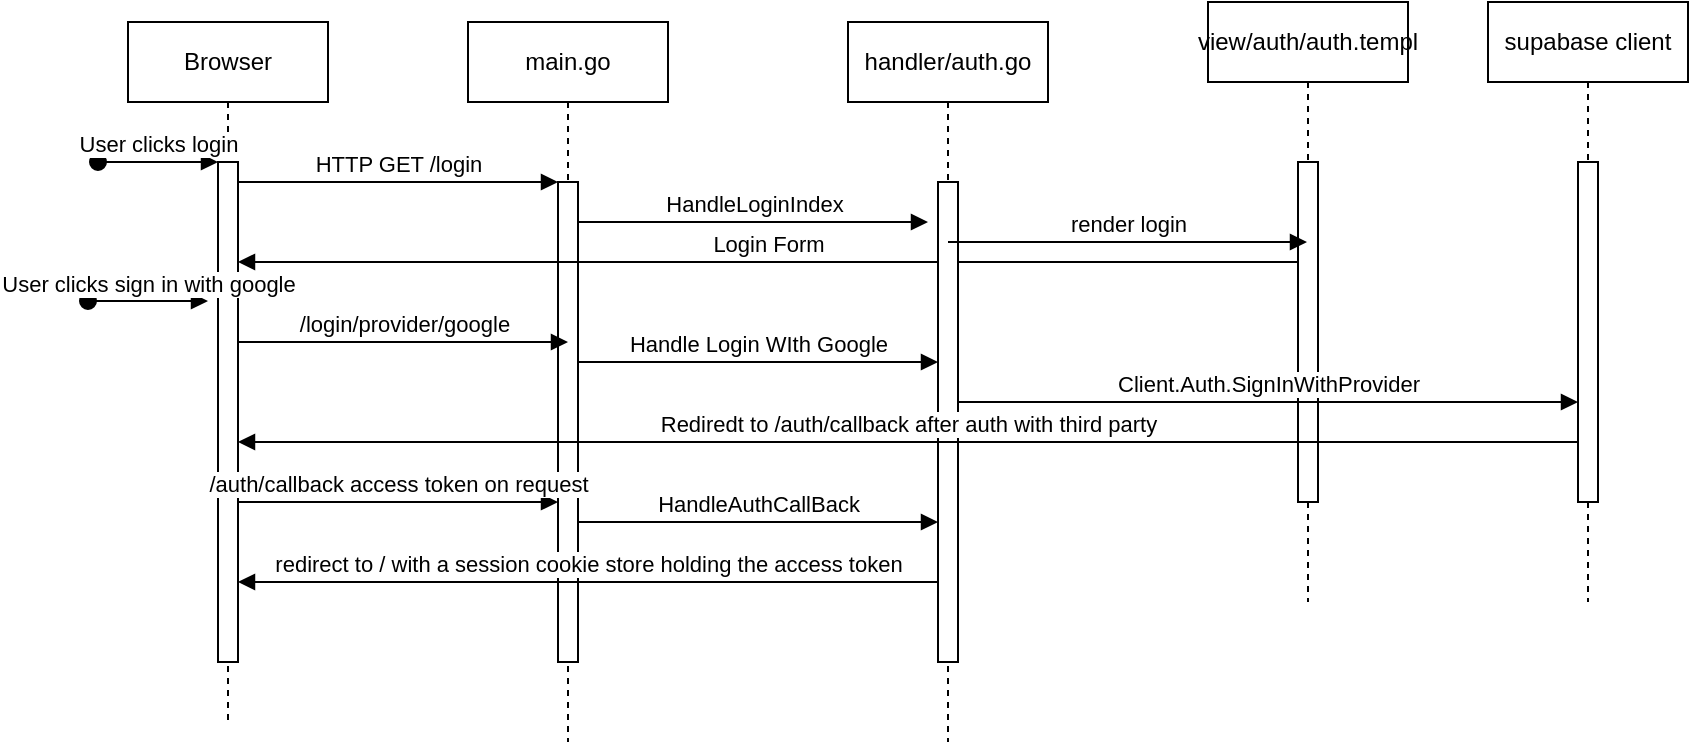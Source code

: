 <mxfile version="24.7.6">
  <diagram name="Page-1" id="2YBvvXClWsGukQMizWep">
    <mxGraphModel dx="725" dy="394" grid="1" gridSize="10" guides="1" tooltips="1" connect="1" arrows="1" fold="1" page="0" pageScale="1" pageWidth="850" pageHeight="1100" math="0" shadow="0">
      <root>
        <mxCell id="0" />
        <mxCell id="1" parent="0" />
        <mxCell id="aM9ryv3xv72pqoxQDRHE-1" value="Browser" style="shape=umlLifeline;perimeter=lifelinePerimeter;whiteSpace=wrap;html=1;container=0;dropTarget=0;collapsible=0;recursiveResize=0;outlineConnect=0;portConstraint=eastwest;newEdgeStyle={&quot;edgeStyle&quot;:&quot;elbowEdgeStyle&quot;,&quot;elbow&quot;:&quot;vertical&quot;,&quot;curved&quot;:0,&quot;rounded&quot;:0};" parent="1" vertex="1">
          <mxGeometry x="50" y="40" width="100" height="350" as="geometry" />
        </mxCell>
        <mxCell id="aM9ryv3xv72pqoxQDRHE-2" value="" style="html=1;points=[];perimeter=orthogonalPerimeter;outlineConnect=0;targetShapes=umlLifeline;portConstraint=eastwest;newEdgeStyle={&quot;edgeStyle&quot;:&quot;elbowEdgeStyle&quot;,&quot;elbow&quot;:&quot;vertical&quot;,&quot;curved&quot;:0,&quot;rounded&quot;:0};" parent="aM9ryv3xv72pqoxQDRHE-1" vertex="1">
          <mxGeometry x="45" y="70" width="10" height="250" as="geometry" />
        </mxCell>
        <mxCell id="aM9ryv3xv72pqoxQDRHE-3" value="User clicks login" style="html=1;verticalAlign=bottom;startArrow=oval;endArrow=block;startSize=8;edgeStyle=elbowEdgeStyle;elbow=vertical;curved=0;rounded=0;" parent="aM9ryv3xv72pqoxQDRHE-1" target="aM9ryv3xv72pqoxQDRHE-2" edge="1">
          <mxGeometry relative="1" as="geometry">
            <mxPoint x="-15" y="70" as="sourcePoint" />
          </mxGeometry>
        </mxCell>
        <mxCell id="aM9ryv3xv72pqoxQDRHE-5" value="main.go" style="shape=umlLifeline;perimeter=lifelinePerimeter;whiteSpace=wrap;html=1;container=0;dropTarget=0;collapsible=0;recursiveResize=0;outlineConnect=0;portConstraint=eastwest;newEdgeStyle={&quot;edgeStyle&quot;:&quot;elbowEdgeStyle&quot;,&quot;elbow&quot;:&quot;vertical&quot;,&quot;curved&quot;:0,&quot;rounded&quot;:0};" parent="1" vertex="1">
          <mxGeometry x="220" y="40" width="100" height="360" as="geometry" />
        </mxCell>
        <mxCell id="aM9ryv3xv72pqoxQDRHE-6" value="" style="html=1;points=[];perimeter=orthogonalPerimeter;outlineConnect=0;targetShapes=umlLifeline;portConstraint=eastwest;newEdgeStyle={&quot;edgeStyle&quot;:&quot;elbowEdgeStyle&quot;,&quot;elbow&quot;:&quot;vertical&quot;,&quot;curved&quot;:0,&quot;rounded&quot;:0};" parent="aM9ryv3xv72pqoxQDRHE-5" vertex="1">
          <mxGeometry x="45" y="80" width="10" height="240" as="geometry" />
        </mxCell>
        <mxCell id="aM9ryv3xv72pqoxQDRHE-7" value="HTTP GET /login " style="html=1;verticalAlign=bottom;endArrow=block;edgeStyle=elbowEdgeStyle;elbow=vertical;curved=0;rounded=0;" parent="1" source="aM9ryv3xv72pqoxQDRHE-2" target="aM9ryv3xv72pqoxQDRHE-6" edge="1">
          <mxGeometry relative="1" as="geometry">
            <mxPoint x="195" y="130" as="sourcePoint" />
            <Array as="points">
              <mxPoint x="180" y="120" />
            </Array>
          </mxGeometry>
        </mxCell>
        <mxCell id="aM9ryv3xv72pqoxQDRHE-9" value="Login Form" style="html=1;verticalAlign=bottom;endArrow=block;edgeStyle=elbowEdgeStyle;elbow=vertical;curved=0;rounded=0;" parent="1" source="GaUYYYTcE_9Xa0o5nyYP-5" target="aM9ryv3xv72pqoxQDRHE-2" edge="1">
          <mxGeometry relative="1" as="geometry">
            <mxPoint x="175" y="160" as="sourcePoint" />
            <Array as="points">
              <mxPoint x="190" y="160" />
            </Array>
            <mxPoint x="100" y="160" as="targetPoint" />
          </mxGeometry>
        </mxCell>
        <mxCell id="GaUYYYTcE_9Xa0o5nyYP-1" value="handler/auth.go" style="shape=umlLifeline;perimeter=lifelinePerimeter;whiteSpace=wrap;html=1;container=0;dropTarget=0;collapsible=0;recursiveResize=0;outlineConnect=0;portConstraint=eastwest;newEdgeStyle={&quot;edgeStyle&quot;:&quot;elbowEdgeStyle&quot;,&quot;elbow&quot;:&quot;vertical&quot;,&quot;curved&quot;:0,&quot;rounded&quot;:0};" vertex="1" parent="1">
          <mxGeometry x="410" y="40" width="100" height="360" as="geometry" />
        </mxCell>
        <mxCell id="GaUYYYTcE_9Xa0o5nyYP-2" value="" style="html=1;points=[];perimeter=orthogonalPerimeter;outlineConnect=0;targetShapes=umlLifeline;portConstraint=eastwest;newEdgeStyle={&quot;edgeStyle&quot;:&quot;elbowEdgeStyle&quot;,&quot;elbow&quot;:&quot;vertical&quot;,&quot;curved&quot;:0,&quot;rounded&quot;:0};" vertex="1" parent="GaUYYYTcE_9Xa0o5nyYP-1">
          <mxGeometry x="45" y="80" width="10" height="240" as="geometry" />
        </mxCell>
        <mxCell id="GaUYYYTcE_9Xa0o5nyYP-3" value="HandleLoginIndex" style="html=1;verticalAlign=bottom;endArrow=block;edgeStyle=elbowEdgeStyle;elbow=horizontal;curved=0;rounded=0;" edge="1" parent="1" source="aM9ryv3xv72pqoxQDRHE-6">
          <mxGeometry relative="1" as="geometry">
            <mxPoint x="280" y="140" as="sourcePoint" />
            <Array as="points">
              <mxPoint x="365" y="140" />
            </Array>
            <mxPoint x="450" y="140" as="targetPoint" />
          </mxGeometry>
        </mxCell>
        <mxCell id="GaUYYYTcE_9Xa0o5nyYP-4" value="view/auth/auth.templ" style="shape=umlLifeline;perimeter=lifelinePerimeter;whiteSpace=wrap;html=1;container=0;dropTarget=0;collapsible=0;recursiveResize=0;outlineConnect=0;portConstraint=eastwest;newEdgeStyle={&quot;edgeStyle&quot;:&quot;elbowEdgeStyle&quot;,&quot;elbow&quot;:&quot;vertical&quot;,&quot;curved&quot;:0,&quot;rounded&quot;:0};" vertex="1" parent="1">
          <mxGeometry x="590" y="30" width="100" height="300" as="geometry" />
        </mxCell>
        <mxCell id="GaUYYYTcE_9Xa0o5nyYP-5" value="" style="html=1;points=[];perimeter=orthogonalPerimeter;outlineConnect=0;targetShapes=umlLifeline;portConstraint=eastwest;newEdgeStyle={&quot;edgeStyle&quot;:&quot;elbowEdgeStyle&quot;,&quot;elbow&quot;:&quot;vertical&quot;,&quot;curved&quot;:0,&quot;rounded&quot;:0};" vertex="1" parent="GaUYYYTcE_9Xa0o5nyYP-4">
          <mxGeometry x="45" y="80" width="10" height="170" as="geometry" />
        </mxCell>
        <mxCell id="GaUYYYTcE_9Xa0o5nyYP-6" value="render login" style="html=1;verticalAlign=bottom;endArrow=block;edgeStyle=elbowEdgeStyle;elbow=horizontal;curved=0;rounded=0;" edge="1" parent="1" source="GaUYYYTcE_9Xa0o5nyYP-1" target="GaUYYYTcE_9Xa0o5nyYP-4">
          <mxGeometry relative="1" as="geometry">
            <mxPoint x="480" y="150" as="sourcePoint" />
            <Array as="points">
              <mxPoint x="570" y="150" />
            </Array>
            <mxPoint x="655" y="150" as="targetPoint" />
          </mxGeometry>
        </mxCell>
        <mxCell id="GaUYYYTcE_9Xa0o5nyYP-7" value="/login/provider/google" style="html=1;verticalAlign=bottom;endArrow=block;edgeStyle=elbowEdgeStyle;elbow=horizontal;curved=0;rounded=0;" edge="1" parent="1" source="aM9ryv3xv72pqoxQDRHE-2">
          <mxGeometry relative="1" as="geometry">
            <mxPoint x="120" y="200" as="sourcePoint" />
            <Array as="points">
              <mxPoint x="185" y="200" />
            </Array>
            <mxPoint x="270" y="200" as="targetPoint" />
          </mxGeometry>
        </mxCell>
        <mxCell id="GaUYYYTcE_9Xa0o5nyYP-8" value="User clicks sign in with google" style="html=1;verticalAlign=bottom;startArrow=oval;endArrow=block;startSize=8;edgeStyle=elbowEdgeStyle;elbow=horizontal;curved=0;rounded=0;" edge="1" parent="1">
          <mxGeometry relative="1" as="geometry">
            <mxPoint x="30" y="179.5" as="sourcePoint" />
            <mxPoint x="90" y="179.5" as="targetPoint" />
          </mxGeometry>
        </mxCell>
        <mxCell id="GaUYYYTcE_9Xa0o5nyYP-9" value="Handle Login WIth Google" style="html=1;verticalAlign=bottom;endArrow=block;edgeStyle=elbowEdgeStyle;elbow=horizontal;curved=0;rounded=0;" edge="1" parent="1" source="aM9ryv3xv72pqoxQDRHE-6" target="GaUYYYTcE_9Xa0o5nyYP-2">
          <mxGeometry relative="1" as="geometry">
            <mxPoint x="285" y="210" as="sourcePoint" />
            <Array as="points">
              <mxPoint x="375" y="210" />
            </Array>
            <mxPoint x="400" y="210" as="targetPoint" />
          </mxGeometry>
        </mxCell>
        <mxCell id="GaUYYYTcE_9Xa0o5nyYP-10" value="supabase client" style="shape=umlLifeline;perimeter=lifelinePerimeter;whiteSpace=wrap;html=1;container=0;dropTarget=0;collapsible=0;recursiveResize=0;outlineConnect=0;portConstraint=eastwest;newEdgeStyle={&quot;edgeStyle&quot;:&quot;elbowEdgeStyle&quot;,&quot;elbow&quot;:&quot;vertical&quot;,&quot;curved&quot;:0,&quot;rounded&quot;:0};" vertex="1" parent="1">
          <mxGeometry x="730" y="30" width="100" height="300" as="geometry" />
        </mxCell>
        <mxCell id="GaUYYYTcE_9Xa0o5nyYP-11" value="" style="html=1;points=[];perimeter=orthogonalPerimeter;outlineConnect=0;targetShapes=umlLifeline;portConstraint=eastwest;newEdgeStyle={&quot;edgeStyle&quot;:&quot;elbowEdgeStyle&quot;,&quot;elbow&quot;:&quot;vertical&quot;,&quot;curved&quot;:0,&quot;rounded&quot;:0};" vertex="1" parent="GaUYYYTcE_9Xa0o5nyYP-10">
          <mxGeometry x="45" y="80" width="10" height="170" as="geometry" />
        </mxCell>
        <mxCell id="GaUYYYTcE_9Xa0o5nyYP-12" value="Client.Auth.SignInWithProvider" style="html=1;verticalAlign=bottom;endArrow=block;edgeStyle=elbowEdgeStyle;elbow=horizontal;curved=0;rounded=0;" edge="1" parent="1" source="GaUYYYTcE_9Xa0o5nyYP-2" target="GaUYYYTcE_9Xa0o5nyYP-11">
          <mxGeometry relative="1" as="geometry">
            <mxPoint x="470" y="230" as="sourcePoint" />
            <Array as="points">
              <mxPoint x="580" y="230" />
            </Array>
            <mxPoint x="650" y="230" as="targetPoint" />
          </mxGeometry>
        </mxCell>
        <mxCell id="GaUYYYTcE_9Xa0o5nyYP-15" value="Rediredt to /auth/callback after auth with third party" style="html=1;verticalAlign=bottom;endArrow=block;edgeStyle=elbowEdgeStyle;elbow=vertical;curved=0;rounded=0;" edge="1" parent="1" source="GaUYYYTcE_9Xa0o5nyYP-11" target="aM9ryv3xv72pqoxQDRHE-2">
          <mxGeometry relative="1" as="geometry">
            <mxPoint x="775" y="250" as="sourcePoint" />
            <Array as="points">
              <mxPoint x="330" y="250" />
            </Array>
            <mxPoint x="120" y="250" as="targetPoint" />
          </mxGeometry>
        </mxCell>
        <mxCell id="GaUYYYTcE_9Xa0o5nyYP-16" value="/auth/callback access token on request" style="html=1;verticalAlign=bottom;endArrow=block;edgeStyle=elbowEdgeStyle;elbow=horizontal;curved=0;rounded=0;" edge="1" parent="1" source="aM9ryv3xv72pqoxQDRHE-2" target="aM9ryv3xv72pqoxQDRHE-6">
          <mxGeometry relative="1" as="geometry">
            <mxPoint x="110" y="280" as="sourcePoint" />
            <Array as="points">
              <mxPoint x="190" y="280" />
            </Array>
            <mxPoint x="230" y="280" as="targetPoint" />
          </mxGeometry>
        </mxCell>
        <mxCell id="GaUYYYTcE_9Xa0o5nyYP-17" value="HandleAuthCallBack" style="html=1;verticalAlign=bottom;endArrow=block;edgeStyle=elbowEdgeStyle;elbow=horizontal;curved=0;rounded=0;" edge="1" parent="1" source="aM9ryv3xv72pqoxQDRHE-6" target="GaUYYYTcE_9Xa0o5nyYP-2">
          <mxGeometry relative="1" as="geometry">
            <mxPoint x="280" y="290" as="sourcePoint" />
            <Array as="points">
              <mxPoint x="385" y="290" />
            </Array>
            <mxPoint x="420" y="290" as="targetPoint" />
          </mxGeometry>
        </mxCell>
        <mxCell id="GaUYYYTcE_9Xa0o5nyYP-18" value="redirect to / with a session cookie store holding the access token" style="html=1;verticalAlign=bottom;endArrow=block;edgeStyle=elbowEdgeStyle;elbow=vertical;curved=0;rounded=0;" edge="1" parent="1" source="GaUYYYTcE_9Xa0o5nyYP-2" target="aM9ryv3xv72pqoxQDRHE-2">
          <mxGeometry x="-0.001" relative="1" as="geometry">
            <mxPoint x="450" y="320" as="sourcePoint" />
            <Array as="points">
              <mxPoint x="345" y="320" />
            </Array>
            <mxPoint x="120" y="320" as="targetPoint" />
            <mxPoint as="offset" />
          </mxGeometry>
        </mxCell>
      </root>
    </mxGraphModel>
  </diagram>
</mxfile>

